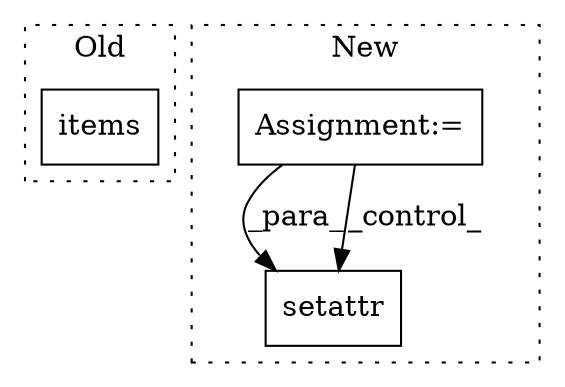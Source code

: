 digraph G {
subgraph cluster0 {
1 [label="items" a="32" s="4768" l="7" shape="box"];
label = "Old";
style="dotted";
}
subgraph cluster1 {
2 [label="setattr" a="32" s="3916,3962" l="8,1" shape="box"];
3 [label="Assignment:=" a="7" s="3819,3902" l="61,2" shape="box"];
label = "New";
style="dotted";
}
3 -> 2 [label="_para_"];
3 -> 2 [label="_control_"];
}